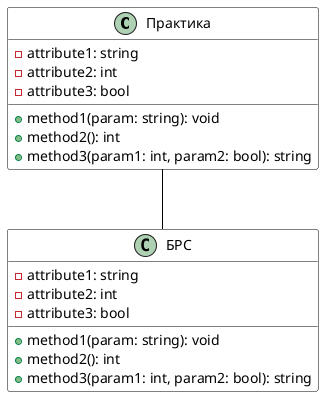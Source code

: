 @startuml

' Настройка стиля для прямоугольника
skinparam class {
    BackgroundColor #FFF
    BorderColor #000
    ArrowColor #000
    FontName Arial
}

' Класс с атрибутами и методами
class "Практика" as MyClass {
  ' Атрибуты (поля класса)
  - attribute1: string
  - attribute2: int
  - attribute3: bool
  ' Методы (функции класса)
  + method1(param: string): void
  + method2(): int
  + method3(param1: int, param2: bool): string
}

' Можно добавить связь с другим классом (опционально)
' class AnotherClass
' MyClass --> AnotherClass : "использует"
MyClass--BRS

' Настройка стиля для прямоугольника
skinparam class {
    BackgroundColor #FFF
    BorderColor #000
    ArrowColor #000
    FontName Arial
}

' Класс с атрибутами и методами
class "БРС" as BRS {
  ' Атрибуты (поля класса)
  - attribute1: string
  - attribute2: int
  - attribute3: bool

  ' Методы (функции класса)
  + method1(param: string): void
  + method2(): int
  + method3(param1: int, param2: bool): string
}
' Можно добавить связь с другим классом (опционально)
' class AnotherClass
' MyClass --> AnotherClass : "использует"

@enduml